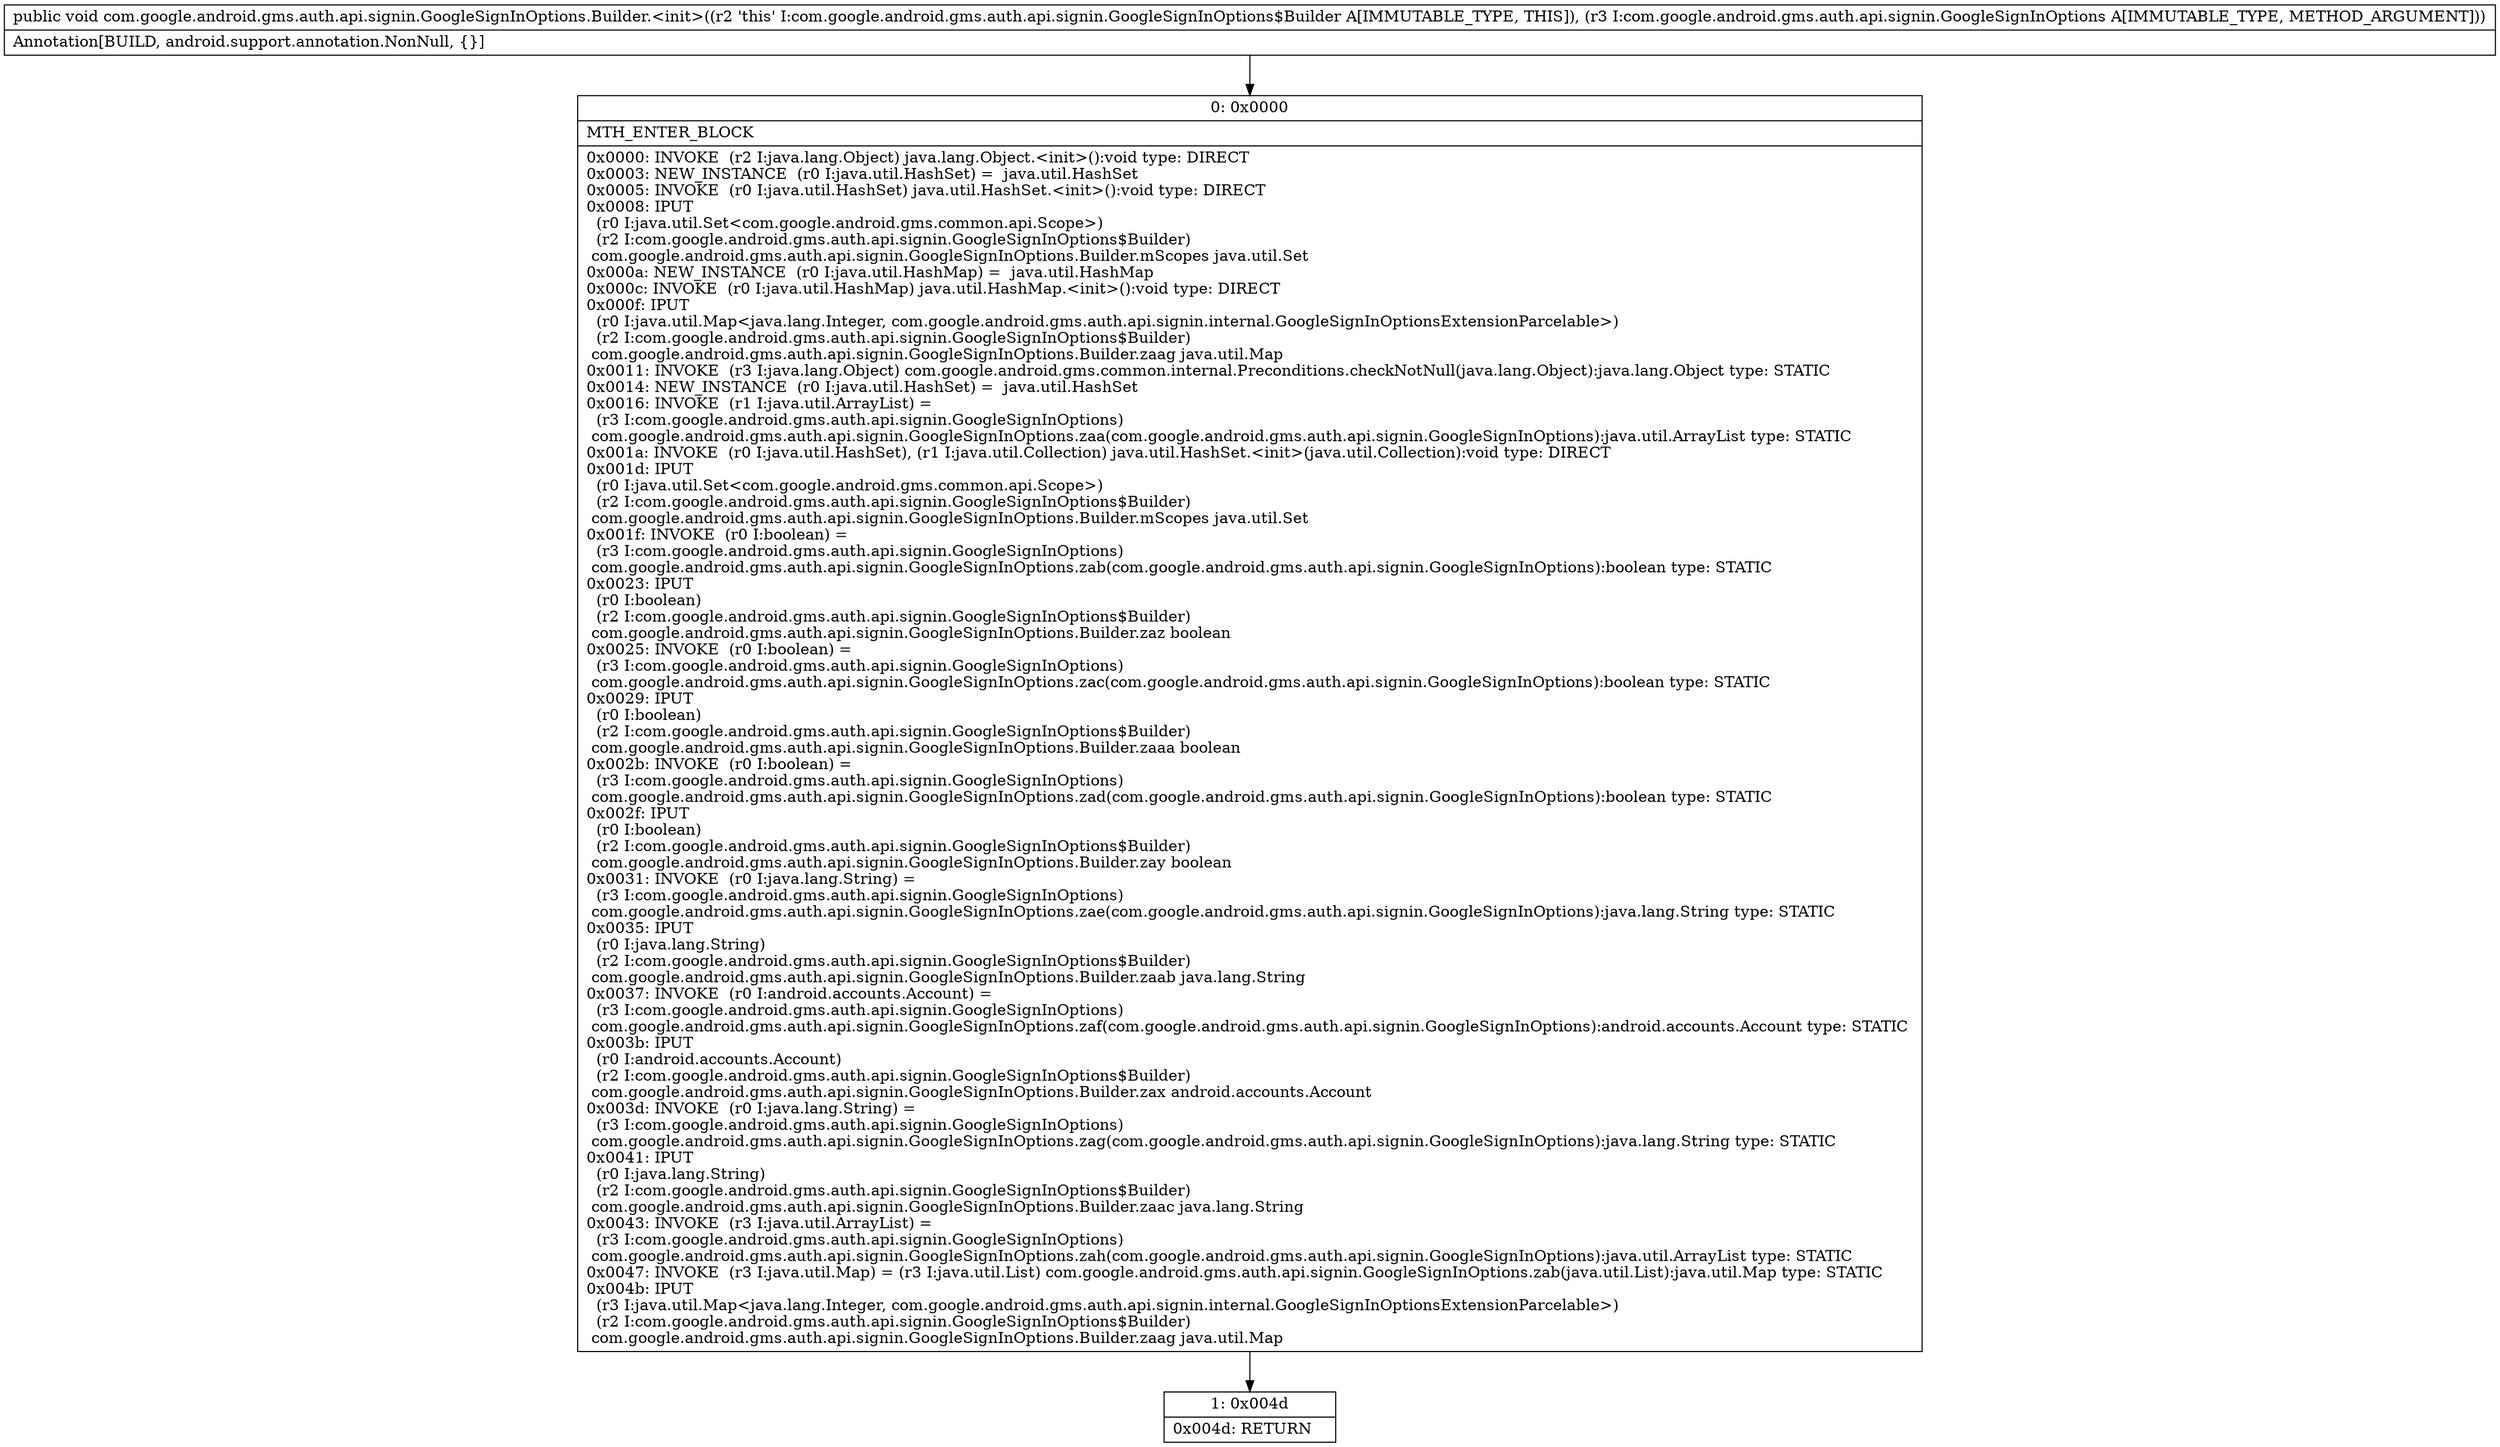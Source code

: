digraph "CFG forcom.google.android.gms.auth.api.signin.GoogleSignInOptions.Builder.\<init\>(Lcom\/google\/android\/gms\/auth\/api\/signin\/GoogleSignInOptions;)V" {
Node_0 [shape=record,label="{0\:\ 0x0000|MTH_ENTER_BLOCK\l|0x0000: INVOKE  (r2 I:java.lang.Object) java.lang.Object.\<init\>():void type: DIRECT \l0x0003: NEW_INSTANCE  (r0 I:java.util.HashSet) =  java.util.HashSet \l0x0005: INVOKE  (r0 I:java.util.HashSet) java.util.HashSet.\<init\>():void type: DIRECT \l0x0008: IPUT  \l  (r0 I:java.util.Set\<com.google.android.gms.common.api.Scope\>)\l  (r2 I:com.google.android.gms.auth.api.signin.GoogleSignInOptions$Builder)\l com.google.android.gms.auth.api.signin.GoogleSignInOptions.Builder.mScopes java.util.Set \l0x000a: NEW_INSTANCE  (r0 I:java.util.HashMap) =  java.util.HashMap \l0x000c: INVOKE  (r0 I:java.util.HashMap) java.util.HashMap.\<init\>():void type: DIRECT \l0x000f: IPUT  \l  (r0 I:java.util.Map\<java.lang.Integer, com.google.android.gms.auth.api.signin.internal.GoogleSignInOptionsExtensionParcelable\>)\l  (r2 I:com.google.android.gms.auth.api.signin.GoogleSignInOptions$Builder)\l com.google.android.gms.auth.api.signin.GoogleSignInOptions.Builder.zaag java.util.Map \l0x0011: INVOKE  (r3 I:java.lang.Object) com.google.android.gms.common.internal.Preconditions.checkNotNull(java.lang.Object):java.lang.Object type: STATIC \l0x0014: NEW_INSTANCE  (r0 I:java.util.HashSet) =  java.util.HashSet \l0x0016: INVOKE  (r1 I:java.util.ArrayList) = \l  (r3 I:com.google.android.gms.auth.api.signin.GoogleSignInOptions)\l com.google.android.gms.auth.api.signin.GoogleSignInOptions.zaa(com.google.android.gms.auth.api.signin.GoogleSignInOptions):java.util.ArrayList type: STATIC \l0x001a: INVOKE  (r0 I:java.util.HashSet), (r1 I:java.util.Collection) java.util.HashSet.\<init\>(java.util.Collection):void type: DIRECT \l0x001d: IPUT  \l  (r0 I:java.util.Set\<com.google.android.gms.common.api.Scope\>)\l  (r2 I:com.google.android.gms.auth.api.signin.GoogleSignInOptions$Builder)\l com.google.android.gms.auth.api.signin.GoogleSignInOptions.Builder.mScopes java.util.Set \l0x001f: INVOKE  (r0 I:boolean) = \l  (r3 I:com.google.android.gms.auth.api.signin.GoogleSignInOptions)\l com.google.android.gms.auth.api.signin.GoogleSignInOptions.zab(com.google.android.gms.auth.api.signin.GoogleSignInOptions):boolean type: STATIC \l0x0023: IPUT  \l  (r0 I:boolean)\l  (r2 I:com.google.android.gms.auth.api.signin.GoogleSignInOptions$Builder)\l com.google.android.gms.auth.api.signin.GoogleSignInOptions.Builder.zaz boolean \l0x0025: INVOKE  (r0 I:boolean) = \l  (r3 I:com.google.android.gms.auth.api.signin.GoogleSignInOptions)\l com.google.android.gms.auth.api.signin.GoogleSignInOptions.zac(com.google.android.gms.auth.api.signin.GoogleSignInOptions):boolean type: STATIC \l0x0029: IPUT  \l  (r0 I:boolean)\l  (r2 I:com.google.android.gms.auth.api.signin.GoogleSignInOptions$Builder)\l com.google.android.gms.auth.api.signin.GoogleSignInOptions.Builder.zaaa boolean \l0x002b: INVOKE  (r0 I:boolean) = \l  (r3 I:com.google.android.gms.auth.api.signin.GoogleSignInOptions)\l com.google.android.gms.auth.api.signin.GoogleSignInOptions.zad(com.google.android.gms.auth.api.signin.GoogleSignInOptions):boolean type: STATIC \l0x002f: IPUT  \l  (r0 I:boolean)\l  (r2 I:com.google.android.gms.auth.api.signin.GoogleSignInOptions$Builder)\l com.google.android.gms.auth.api.signin.GoogleSignInOptions.Builder.zay boolean \l0x0031: INVOKE  (r0 I:java.lang.String) = \l  (r3 I:com.google.android.gms.auth.api.signin.GoogleSignInOptions)\l com.google.android.gms.auth.api.signin.GoogleSignInOptions.zae(com.google.android.gms.auth.api.signin.GoogleSignInOptions):java.lang.String type: STATIC \l0x0035: IPUT  \l  (r0 I:java.lang.String)\l  (r2 I:com.google.android.gms.auth.api.signin.GoogleSignInOptions$Builder)\l com.google.android.gms.auth.api.signin.GoogleSignInOptions.Builder.zaab java.lang.String \l0x0037: INVOKE  (r0 I:android.accounts.Account) = \l  (r3 I:com.google.android.gms.auth.api.signin.GoogleSignInOptions)\l com.google.android.gms.auth.api.signin.GoogleSignInOptions.zaf(com.google.android.gms.auth.api.signin.GoogleSignInOptions):android.accounts.Account type: STATIC \l0x003b: IPUT  \l  (r0 I:android.accounts.Account)\l  (r2 I:com.google.android.gms.auth.api.signin.GoogleSignInOptions$Builder)\l com.google.android.gms.auth.api.signin.GoogleSignInOptions.Builder.zax android.accounts.Account \l0x003d: INVOKE  (r0 I:java.lang.String) = \l  (r3 I:com.google.android.gms.auth.api.signin.GoogleSignInOptions)\l com.google.android.gms.auth.api.signin.GoogleSignInOptions.zag(com.google.android.gms.auth.api.signin.GoogleSignInOptions):java.lang.String type: STATIC \l0x0041: IPUT  \l  (r0 I:java.lang.String)\l  (r2 I:com.google.android.gms.auth.api.signin.GoogleSignInOptions$Builder)\l com.google.android.gms.auth.api.signin.GoogleSignInOptions.Builder.zaac java.lang.String \l0x0043: INVOKE  (r3 I:java.util.ArrayList) = \l  (r3 I:com.google.android.gms.auth.api.signin.GoogleSignInOptions)\l com.google.android.gms.auth.api.signin.GoogleSignInOptions.zah(com.google.android.gms.auth.api.signin.GoogleSignInOptions):java.util.ArrayList type: STATIC \l0x0047: INVOKE  (r3 I:java.util.Map) = (r3 I:java.util.List) com.google.android.gms.auth.api.signin.GoogleSignInOptions.zab(java.util.List):java.util.Map type: STATIC \l0x004b: IPUT  \l  (r3 I:java.util.Map\<java.lang.Integer, com.google.android.gms.auth.api.signin.internal.GoogleSignInOptionsExtensionParcelable\>)\l  (r2 I:com.google.android.gms.auth.api.signin.GoogleSignInOptions$Builder)\l com.google.android.gms.auth.api.signin.GoogleSignInOptions.Builder.zaag java.util.Map \l}"];
Node_1 [shape=record,label="{1\:\ 0x004d|0x004d: RETURN   \l}"];
MethodNode[shape=record,label="{public void com.google.android.gms.auth.api.signin.GoogleSignInOptions.Builder.\<init\>((r2 'this' I:com.google.android.gms.auth.api.signin.GoogleSignInOptions$Builder A[IMMUTABLE_TYPE, THIS]), (r3 I:com.google.android.gms.auth.api.signin.GoogleSignInOptions A[IMMUTABLE_TYPE, METHOD_ARGUMENT]))  | Annotation[BUILD, android.support.annotation.NonNull, \{\}]\l}"];
MethodNode -> Node_0;
Node_0 -> Node_1;
}

